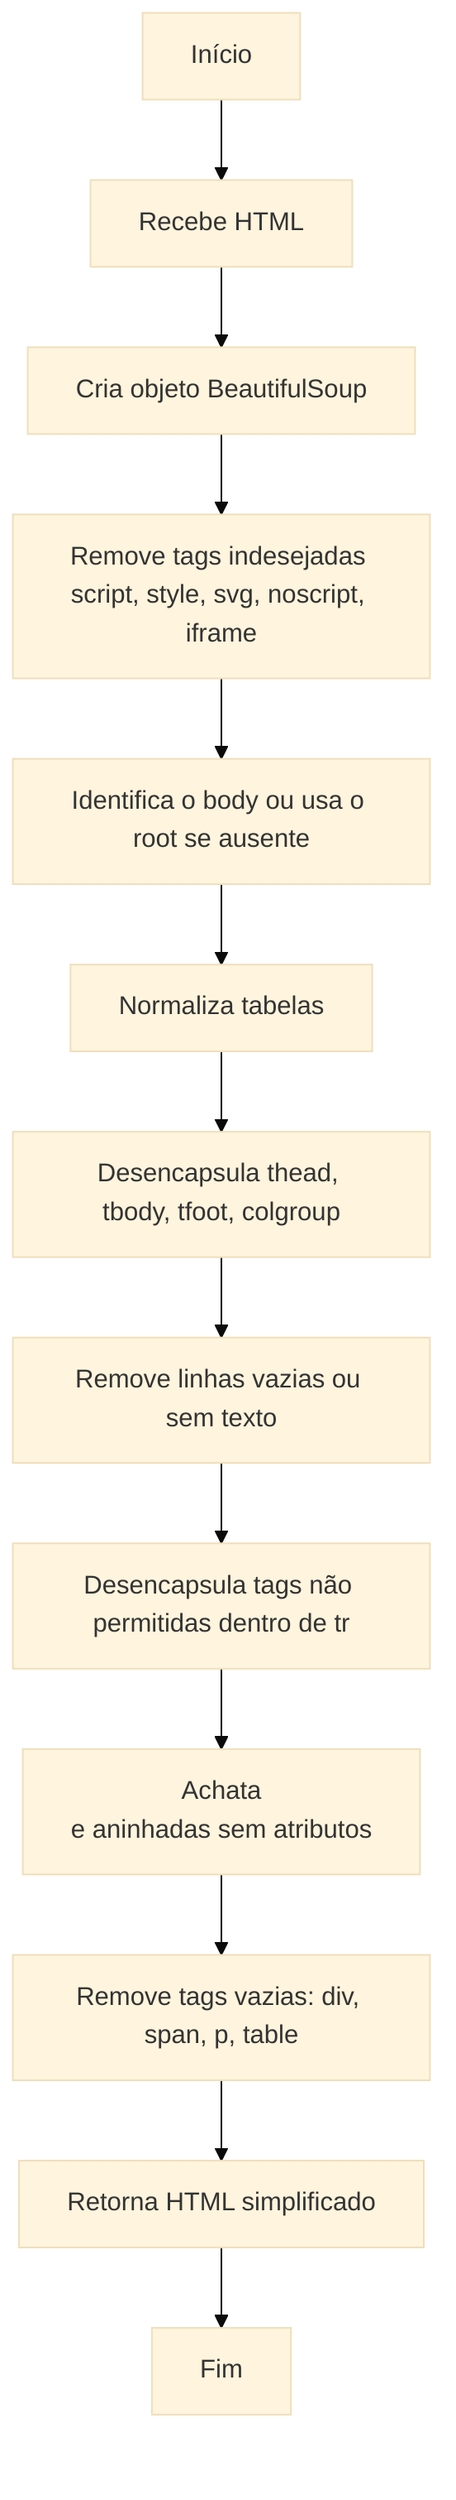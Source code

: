 ---
config:
  look: classic
  theme: base
---
flowchart TD
    A1[Início] --> A2[Recebe HTML]
    A2 --> A3[Cria objeto BeautifulSoup]
    A3 --> A4[Remove tags indesejadas script, style, svg, noscript, iframe]
    A4 --> A5[Identifica o body ou usa o root se ausente]
    A5 --> A6[Normaliza tabelas]
    A6 --> A6a[Desencapsula thead, tbody, tfoot, colgroup]
    A6a --> A6b[Remove linhas vazias ou sem texto]
    A6b --> A6c[Desencapsula tags não permitidas dentro de tr]
    A6c --> A7[Achata <div> e <span> aninhadas sem atributos]
    A7 --> A8[Remove tags vazias: div, span, p, table]
    A8 --> A9[Retorna HTML simplificado]
    A9 --> A10[Fim]